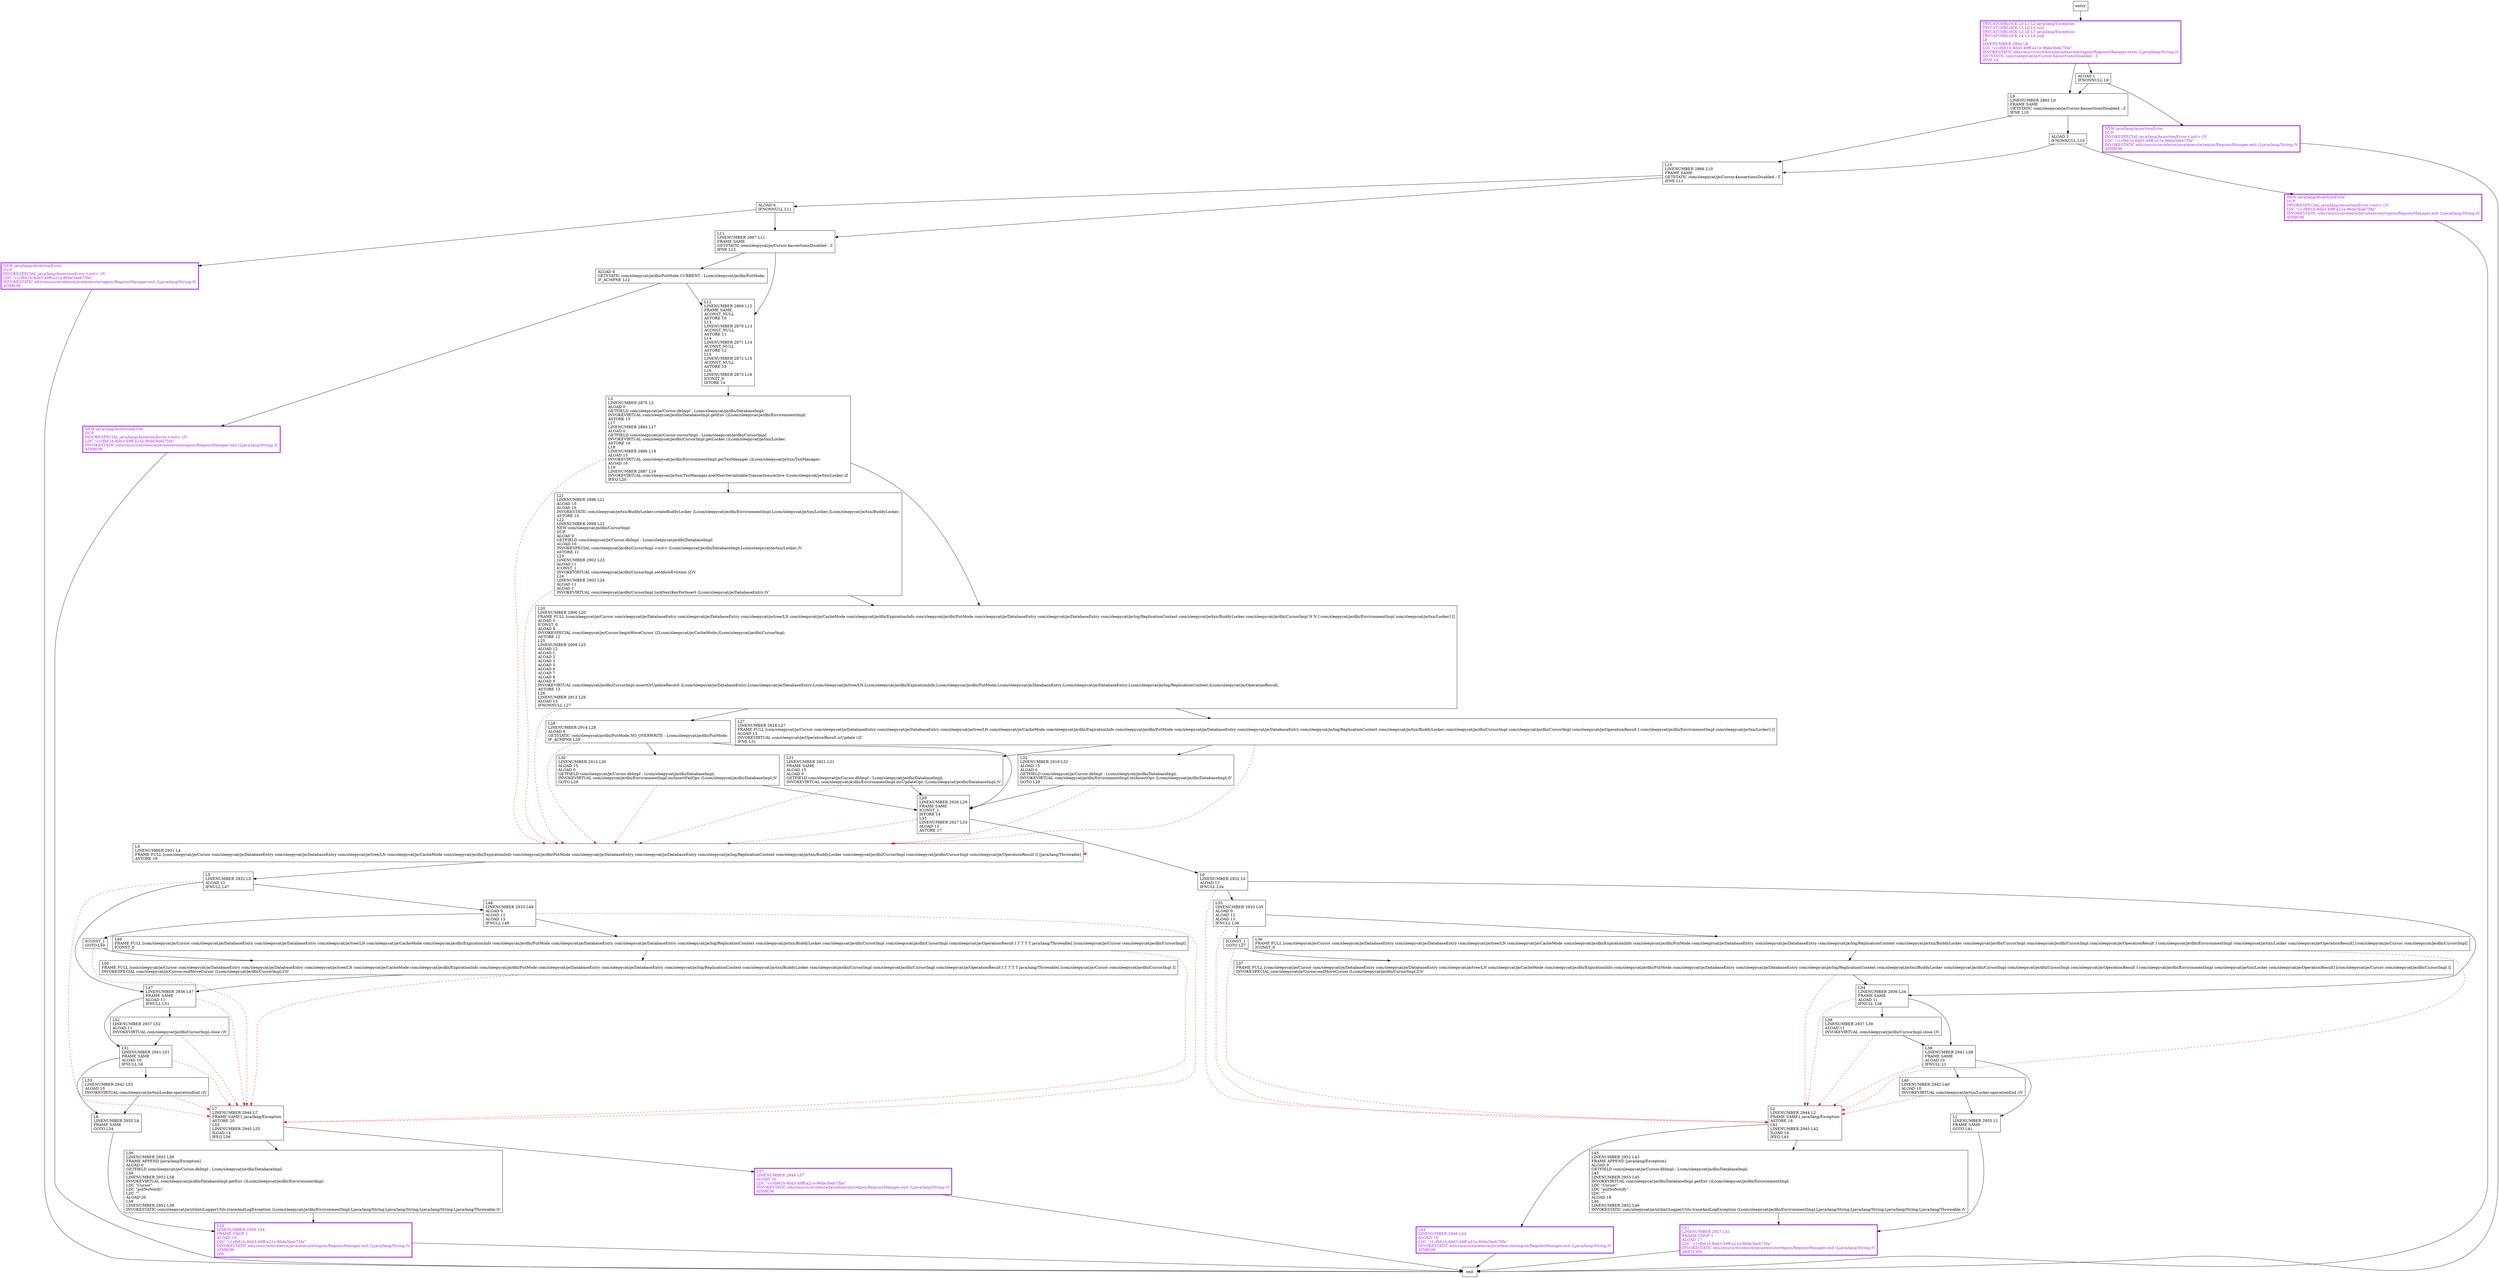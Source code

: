 digraph putNoNotify {
node [shape=record];
1177763958 [label="L52\lLINENUMBER 2937 L52\lALOAD 11\lINVOKEVIRTUAL com/sleepycat/je/dbi/CursorImpl.close ()V\l"];
803304084 [label="L54\lLINENUMBER 2956 L54\lFRAME CHOP 1\lALOAD 19\lLDC \"c1cfb61b-8dd3-49ff-a21e-96de3beb75fa\"\lINVOKESTATIC edu/cmu/cs/mvelezce/java/execute/region/RegionsManager.exit (Ljava/lang/String;)V\lATHROW\lL60\l"];
1509608085 [label="L11\lLINENUMBER 2867 L11\lFRAME SAME\lGETSTATIC com/sleepycat/je/Cursor.$assertionsDisabled : Z\lIFNE L12\l"];
1917412074 [label="ICONST_1\lGOTO L50\l"];
1045473735 [label="L1\lLINENUMBER 2955 L1\lFRAME SAME\lGOTO L41\l"];
1497570219 [label="L30\lLINENUMBER 2915 L30\lALOAD 15\lALOAD 0\lGETFIELD com/sleepycat/je/Cursor.dbImpl : Lcom/sleepycat/je/dbi/DatabaseImpl;\lINVOKEVIRTUAL com/sleepycat/je/dbi/EnvironmentImpl.incInsertFailOps (Lcom/sleepycat/je/dbi/DatabaseImpl;)V\lGOTO L29\l"];
1355455967 [label="L27\lLINENUMBER 2918 L27\lFRAME FULL [com/sleepycat/je/Cursor com/sleepycat/je/DatabaseEntry com/sleepycat/je/DatabaseEntry com/sleepycat/je/tree/LN com/sleepycat/je/CacheMode com/sleepycat/je/dbi/ExpirationInfo com/sleepycat/je/dbi/PutMode com/sleepycat/je/DatabaseEntry com/sleepycat/je/DatabaseEntry com/sleepycat/je/log/ReplicationContext com/sleepycat/je/txn/BuddyLocker com/sleepycat/je/dbi/CursorImpl com/sleepycat/je/dbi/CursorImpl com/sleepycat/je/OperationResult I com/sleepycat/je/dbi/EnvironmentImpl com/sleepycat/je/txn/Locker] []\lALOAD 13\lINVOKEVIRTUAL com/sleepycat/je/OperationResult.isUpdate ()Z\lIFNE L31\l"];
1150514735 [label="L36\lFRAME FULL [com/sleepycat/je/Cursor com/sleepycat/je/DatabaseEntry com/sleepycat/je/DatabaseEntry com/sleepycat/je/tree/LN com/sleepycat/je/CacheMode com/sleepycat/je/dbi/ExpirationInfo com/sleepycat/je/dbi/PutMode com/sleepycat/je/DatabaseEntry com/sleepycat/je/DatabaseEntry com/sleepycat/je/log/ReplicationContext com/sleepycat/je/txn/BuddyLocker com/sleepycat/je/dbi/CursorImpl com/sleepycat/je/dbi/CursorImpl com/sleepycat/je/OperationResult I com/sleepycat/je/dbi/EnvironmentImpl com/sleepycat/je/txn/Locker com/sleepycat/je/OperationResult] [com/sleepycat/je/Cursor com/sleepycat/je/dbi/CursorImpl]\lICONST_0\l"];
148118783 [label="L5\lLINENUMBER 2932 L5\lALOAD 12\lIFNULL L47\l"];
1120093395 [label="L12\lLINENUMBER 2869 L12\lFRAME SAME\lACONST_NULL\lASTORE 10\lL13\lLINENUMBER 2870 L13\lACONST_NULL\lASTORE 11\lL14\lLINENUMBER 2871 L14\lACONST_NULL\lASTORE 12\lL15\lLINENUMBER 2872 L15\lACONST_NULL\lASTORE 13\lL16\lLINENUMBER 2873 L16\lICONST_0\lISTORE 14\l"];
52662323 [label="L35\lLINENUMBER 2933 L35\lALOAD 0\lALOAD 12\lALOAD 13\lIFNULL L36\l"];
2071949388 [label="L47\lLINENUMBER 2936 L47\lFRAME SAME\lALOAD 11\lIFNULL L51\l"];
1964787099 [label="L0\lLINENUMBER 2932 L0\lALOAD 12\lIFNULL L34\l"];
801759606 [label="L9\lLINENUMBER 2865 L9\lFRAME SAME\lGETSTATIC com/sleepycat/je/Cursor.$assertionsDisabled : Z\lIFNE L10\l"];
978246764 [label="L40\lLINENUMBER 2942 L40\lALOAD 10\lINVOKEVIRTUAL com/sleepycat/je/txn/Locker.operationEnd ()V\l"];
1179559395 [label="L50\lFRAME FULL [com/sleepycat/je/Cursor com/sleepycat/je/DatabaseEntry com/sleepycat/je/DatabaseEntry com/sleepycat/je/tree/LN com/sleepycat/je/CacheMode com/sleepycat/je/dbi/ExpirationInfo com/sleepycat/je/dbi/PutMode com/sleepycat/je/DatabaseEntry com/sleepycat/je/DatabaseEntry com/sleepycat/je/log/ReplicationContext com/sleepycat/je/txn/BuddyLocker com/sleepycat/je/dbi/CursorImpl com/sleepycat/je/dbi/CursorImpl com/sleepycat/je/OperationResult I T T T T java/lang/Throwable] [com/sleepycat/je/Cursor com/sleepycat/je/dbi/CursorImpl I]\lINVOKESPECIAL com/sleepycat/je/Cursor.endMoveCursor (Lcom/sleepycat/je/dbi/CursorImpl;Z)V\l"];
1088663977 [label="L31\lLINENUMBER 2921 L31\lFRAME SAME\lALOAD 15\lALOAD 0\lGETFIELD com/sleepycat/je/Cursor.dbImpl : Lcom/sleepycat/je/dbi/DatabaseImpl;\lINVOKEVIRTUAL com/sleepycat/je/dbi/EnvironmentImpl.incUpdateOps (Lcom/sleepycat/je/dbi/DatabaseImpl;)V\l"];
1770206922 [label="L43\lLINENUMBER 2952 L43\lFRAME APPEND [java/lang/Exception]\lALOAD 0\lGETFIELD com/sleepycat/je/Cursor.dbImpl : Lcom/sleepycat/je/dbi/DatabaseImpl;\lL45\lLINENUMBER 2953 L45\lINVOKEVIRTUAL com/sleepycat/je/dbi/DatabaseImpl.getEnv ()Lcom/sleepycat/je/dbi/EnvironmentImpl;\lLDC \"Cursor\"\lLDC \"putNoNotify\"\lLDC \"\"\lALOAD 18\lL46\lLINENUMBER 2952 L46\lINVOKESTATIC com/sleepycat/je/utilint/LoggerUtils.traceAndLogException (Lcom/sleepycat/je/dbi/EnvironmentImpl;Ljava/lang/String;Ljava/lang/String;Ljava/lang/String;Ljava/lang/Throwable;)V\l"];
626316590 [label="L51\lLINENUMBER 2941 L51\lFRAME SAME\lALOAD 10\lIFNULL L6\l"];
409517762 [label="L10\lLINENUMBER 2866 L10\lFRAME SAME\lGETSTATIC com/sleepycat/je/Cursor.$assertionsDisabled : Z\lIFNE L11\l"];
1306693756 [label="NEW java/lang/AssertionError\lDUP\lINVOKESPECIAL java/lang/AssertionError.\<init\> ()V\lLDC \"c1cfb61b-8dd3-49ff-a21e-96de3beb75fa\"\lINVOKESTATIC edu/cmu/cs/mvelezce/java/execute/region/RegionsManager.exit (Ljava/lang/String;)V\lATHROW\l"];
2026516200 [label="ALOAD 3\lIFNONNULL L10\l"];
1123831231 [label="L34\lLINENUMBER 2936 L34\lFRAME SAME\lALOAD 11\lIFNULL L38\l"];
1886642452 [label="L56\lLINENUMBER 2952 L56\lFRAME APPEND [java/lang/Exception]\lALOAD 0\lGETFIELD com/sleepycat/je/Cursor.dbImpl : Lcom/sleepycat/je/dbi/DatabaseImpl;\lL58\lLINENUMBER 2953 L58\lINVOKEVIRTUAL com/sleepycat/je/dbi/DatabaseImpl.getEnv ()Lcom/sleepycat/je/dbi/EnvironmentImpl;\lLDC \"Cursor\"\lLDC \"putNoNotify\"\lLDC \"\"\lALOAD 20\lL59\lLINENUMBER 2952 L59\lINVOKESTATIC com/sleepycat/je/utilint/LoggerUtils.traceAndLogException (Lcom/sleepycat/je/dbi/EnvironmentImpl;Ljava/lang/String;Ljava/lang/String;Ljava/lang/String;Ljava/lang/Throwable;)V\l"];
271122841 [label="L7\lLINENUMBER 2944 L7\lFRAME SAME1 java/lang/Exception\lASTORE 20\lL55\lLINENUMBER 2945 L55\lILOAD 14\lIFEQ L56\l"];
330122480 [label="L44\lLINENUMBER 2946 L44\lALOAD 18\lLDC \"c1cfb61b-8dd3-49ff-a21e-96de3beb75fa\"\lINVOKESTATIC edu/cmu/cs/mvelezce/java/execute/region/RegionsManager.exit (Ljava/lang/String;)V\lATHROW\l"];
627194410 [label="L48\lLINENUMBER 2933 L48\lALOAD 0\lALOAD 12\lALOAD 13\lIFNULL L49\l"];
166895085 [label="L28\lLINENUMBER 2914 L28\lALOAD 6\lGETSTATIC com/sleepycat/je/dbi/PutMode.NO_OVERWRITE : Lcom/sleepycat/je/dbi/PutMode;\lIF_ACMPNE L29\l"];
1529791622 [label="L37\lFRAME FULL [com/sleepycat/je/Cursor com/sleepycat/je/DatabaseEntry com/sleepycat/je/DatabaseEntry com/sleepycat/je/tree/LN com/sleepycat/je/CacheMode com/sleepycat/je/dbi/ExpirationInfo com/sleepycat/je/dbi/PutMode com/sleepycat/je/DatabaseEntry com/sleepycat/je/DatabaseEntry com/sleepycat/je/log/ReplicationContext com/sleepycat/je/txn/BuddyLocker com/sleepycat/je/dbi/CursorImpl com/sleepycat/je/dbi/CursorImpl com/sleepycat/je/OperationResult I com/sleepycat/je/dbi/EnvironmentImpl com/sleepycat/je/txn/Locker com/sleepycat/je/OperationResult] [com/sleepycat/je/Cursor com/sleepycat/je/dbi/CursorImpl I]\lINVOKESPECIAL com/sleepycat/je/Cursor.endMoveCursor (Lcom/sleepycat/je/dbi/CursorImpl;Z)V\l"];
1075141264 [label="NEW java/lang/AssertionError\lDUP\lINVOKESPECIAL java/lang/AssertionError.\<init\> ()V\lLDC \"c1cfb61b-8dd3-49ff-a21e-96de3beb75fa\"\lINVOKESTATIC edu/cmu/cs/mvelezce/java/execute/region/RegionsManager.exit (Ljava/lang/String;)V\lATHROW\l"];
421585499 [label="ICONST_1\lGOTO L37\l"];
1697905899 [label="L38\lLINENUMBER 2941 L38\lFRAME SAME\lALOAD 10\lIFNULL L1\l"];
84431127 [label="L6\lLINENUMBER 2955 L6\lFRAME SAME\lGOTO L54\l"];
2065693673 [label="L39\lLINENUMBER 2937 L39\lALOAD 11\lINVOKEVIRTUAL com/sleepycat/je/dbi/CursorImpl.close ()V\l"];
1145305243 [label="L32\lLINENUMBER 2919 L32\lALOAD 15\lALOAD 0\lGETFIELD com/sleepycat/je/Cursor.dbImpl : Lcom/sleepycat/je/dbi/DatabaseImpl;\lINVOKEVIRTUAL com/sleepycat/je/dbi/EnvironmentImpl.incInsertOps (Lcom/sleepycat/je/dbi/DatabaseImpl;)V\lGOTO L29\l"];
871466455 [label="L4\lLINENUMBER 2931 L4\lFRAME FULL [com/sleepycat/je/Cursor com/sleepycat/je/DatabaseEntry com/sleepycat/je/DatabaseEntry com/sleepycat/je/tree/LN com/sleepycat/je/CacheMode com/sleepycat/je/dbi/ExpirationInfo com/sleepycat/je/dbi/PutMode com/sleepycat/je/DatabaseEntry com/sleepycat/je/DatabaseEntry com/sleepycat/je/log/ReplicationContext com/sleepycat/je/txn/BuddyLocker com/sleepycat/je/dbi/CursorImpl com/sleepycat/je/dbi/CursorImpl com/sleepycat/je/OperationResult I] [java/lang/Throwable]\lASTORE 19\l"];
131216276 [label="ALOAD 1\lIFNONNULL L9\l"];
401155415 [label="L41\lLINENUMBER 2927 L41\lFRAME CHOP 1\lALOAD 17\lLDC \"c1cfb61b-8dd3-49ff-a21e-96de3beb75fa\"\lINVOKESTATIC edu/cmu/cs/mvelezce/java/execute/region/RegionsManager.exit (Ljava/lang/String;)V\lARETURN\l"];
165848475 [label="ALOAD 6\lGETSTATIC com/sleepycat/je/dbi/PutMode.CURRENT : Lcom/sleepycat/je/dbi/PutMode;\lIF_ACMPNE L12\l"];
1372565211 [label="L20\lLINENUMBER 2906 L20\lFRAME FULL [com/sleepycat/je/Cursor com/sleepycat/je/DatabaseEntry com/sleepycat/je/DatabaseEntry com/sleepycat/je/tree/LN com/sleepycat/je/CacheMode com/sleepycat/je/dbi/ExpirationInfo com/sleepycat/je/dbi/PutMode com/sleepycat/je/DatabaseEntry com/sleepycat/je/DatabaseEntry com/sleepycat/je/log/ReplicationContext com/sleepycat/je/txn/BuddyLocker com/sleepycat/je/dbi/CursorImpl N N I com/sleepycat/je/dbi/EnvironmentImpl com/sleepycat/je/txn/Locker] []\lALOAD 0\lICONST_0\lALOAD 4\lINVOKESPECIAL com/sleepycat/je/Cursor.beginMoveCursor (ZLcom/sleepycat/je/CacheMode;)Lcom/sleepycat/je/dbi/CursorImpl;\lASTORE 12\lL25\lLINENUMBER 2909 L25\lALOAD 12\lALOAD 1\lALOAD 2\lALOAD 3\lALOAD 5\lALOAD 6\lALOAD 7\lALOAD 8\lALOAD 9\lINVOKEVIRTUAL com/sleepycat/je/dbi/CursorImpl.insertOrUpdateRecord (Lcom/sleepycat/je/DatabaseEntry;Lcom/sleepycat/je/DatabaseEntry;Lcom/sleepycat/je/tree/LN;Lcom/sleepycat/je/dbi/ExpirationInfo;Lcom/sleepycat/je/dbi/PutMode;Lcom/sleepycat/je/DatabaseEntry;Lcom/sleepycat/je/DatabaseEntry;Lcom/sleepycat/je/log/ReplicationContext;)Lcom/sleepycat/je/OperationResult;\lASTORE 13\lL26\lLINENUMBER 2913 L26\lALOAD 13\lIFNONNULL L27\l"];
481537372 [label="L53\lLINENUMBER 2942 L53\lALOAD 10\lINVOKEVIRTUAL com/sleepycat/je/txn/Locker.operationEnd ()V\l"];
1938667502 [label="L57\lLINENUMBER 2946 L57\lALOAD 20\lLDC \"c1cfb61b-8dd3-49ff-a21e-96de3beb75fa\"\lINVOKESTATIC edu/cmu/cs/mvelezce/java/execute/region/RegionsManager.exit (Ljava/lang/String;)V\lATHROW\l"];
1293751454 [label="L21\lLINENUMBER 2896 L21\lALOAD 15\lALOAD 16\lINVOKESTATIC com/sleepycat/je/txn/BuddyLocker.createBuddyLocker (Lcom/sleepycat/je/dbi/EnvironmentImpl;Lcom/sleepycat/je/txn/Locker;)Lcom/sleepycat/je/txn/BuddyLocker;\lASTORE 10\lL22\lLINENUMBER 2899 L22\lNEW com/sleepycat/je/dbi/CursorImpl\lDUP\lALOAD 0\lGETFIELD com/sleepycat/je/Cursor.dbImpl : Lcom/sleepycat/je/dbi/DatabaseImpl;\lALOAD 10\lINVOKESPECIAL com/sleepycat/je/dbi/CursorImpl.\<init\> (Lcom/sleepycat/je/dbi/DatabaseImpl;Lcom/sleepycat/je/txn/Locker;)V\lASTORE 11\lL23\lLINENUMBER 2902 L23\lALOAD 11\lICONST_1\lINVOKEVIRTUAL com/sleepycat/je/dbi/CursorImpl.setAllowEviction (Z)V\lL24\lLINENUMBER 2903 L24\lALOAD 11\lALOAD 1\lINVOKEVIRTUAL com/sleepycat/je/dbi/CursorImpl.lockNextKeyForInsert (Lcom/sleepycat/je/DatabaseEntry;)V\l"];
2063529471 [label="L2\lLINENUMBER 2944 L2\lFRAME SAME1 java/lang/Exception\lASTORE 18\lL42\lLINENUMBER 2945 L42\lILOAD 14\lIFEQ L43\l"];
70908542 [label="ALOAD 6\lIFNONNULL L11\l"];
1846738166 [label="NEW java/lang/AssertionError\lDUP\lINVOKESPECIAL java/lang/AssertionError.\<init\> ()V\lLDC \"c1cfb61b-8dd3-49ff-a21e-96de3beb75fa\"\lINVOKESTATIC edu/cmu/cs/mvelezce/java/execute/region/RegionsManager.exit (Ljava/lang/String;)V\lATHROW\l"];
1886261804 [label="NEW java/lang/AssertionError\lDUP\lINVOKESPECIAL java/lang/AssertionError.\<init\> ()V\lLDC \"c1cfb61b-8dd3-49ff-a21e-96de3beb75fa\"\lINVOKESTATIC edu/cmu/cs/mvelezce/java/execute/region/RegionsManager.exit (Ljava/lang/String;)V\lATHROW\l"];
618019915 [label="L3\lLINENUMBER 2876 L3\lALOAD 0\lGETFIELD com/sleepycat/je/Cursor.dbImpl : Lcom/sleepycat/je/dbi/DatabaseImpl;\lINVOKEVIRTUAL com/sleepycat/je/dbi/DatabaseImpl.getEnv ()Lcom/sleepycat/je/dbi/EnvironmentImpl;\lASTORE 15\lL17\lLINENUMBER 2884 L17\lALOAD 0\lGETFIELD com/sleepycat/je/Cursor.cursorImpl : Lcom/sleepycat/je/dbi/CursorImpl;\lINVOKEVIRTUAL com/sleepycat/je/dbi/CursorImpl.getLocker ()Lcom/sleepycat/je/txn/Locker;\lASTORE 16\lL18\lLINENUMBER 2886 L18\lALOAD 15\lINVOKEVIRTUAL com/sleepycat/je/dbi/EnvironmentImpl.getTxnManager ()Lcom/sleepycat/je/txn/TxnManager;\lALOAD 16\lL19\lLINENUMBER 2887 L19\lINVOKEVIRTUAL com/sleepycat/je/txn/TxnManager.areOtherSerializableTransactionsActive (Lcom/sleepycat/je/txn/Locker;)Z\lIFEQ L20\l"];
42742039 [label="L49\lFRAME FULL [com/sleepycat/je/Cursor com/sleepycat/je/DatabaseEntry com/sleepycat/je/DatabaseEntry com/sleepycat/je/tree/LN com/sleepycat/je/CacheMode com/sleepycat/je/dbi/ExpirationInfo com/sleepycat/je/dbi/PutMode com/sleepycat/je/DatabaseEntry com/sleepycat/je/DatabaseEntry com/sleepycat/je/log/ReplicationContext com/sleepycat/je/txn/BuddyLocker com/sleepycat/je/dbi/CursorImpl com/sleepycat/je/dbi/CursorImpl com/sleepycat/je/OperationResult I T T T T java/lang/Throwable] [com/sleepycat/je/Cursor com/sleepycat/je/dbi/CursorImpl]\lICONST_0\l"];
1504766171 [label="TRYCATCHBLOCK L0 L1 L2 java/lang/Exception\lTRYCATCHBLOCK L3 L0 L4 null\lTRYCATCHBLOCK L5 L6 L7 java/lang/Exception\lTRYCATCHBLOCK L4 L5 L4 null\lL8\lLINENUMBER 2864 L8\lLDC \"c1cfb61b-8dd3-49ff-a21e-96de3beb75fa\"\lINVOKESTATIC edu/cmu/cs/mvelezce/java/execute/region/RegionsManager.enter (Ljava/lang/String;)V\lGETSTATIC com/sleepycat/je/Cursor.$assertionsDisabled : Z\lIFNE L9\l"];
1977014972 [label="L29\lLINENUMBER 2926 L29\lFRAME SAME\lICONST_1\lISTORE 14\lL33\lLINENUMBER 2927 L33\lALOAD 13\lASTORE 17\l"];
entry;
exit;
1177763958 -> 626316590
1177763958 -> 271122841 [style=dashed, color=red]
803304084 -> exit
1509608085 -> 1120093395
1509608085 -> 165848475
1917412074 -> 271122841 [style=dashed, color=red]
1917412074 -> 1179559395
1045473735 -> 401155415
1497570219 -> 871466455 [style=dashed, color=red]
1497570219 -> 1977014972
1355455967 -> 1145305243
1355455967 -> 871466455 [style=dashed, color=red]
1355455967 -> 1088663977
1150514735 -> 2063529471 [style=dashed, color=red]
1150514735 -> 1529791622
148118783 -> 271122841 [style=dashed, color=red]
148118783 -> 2071949388
148118783 -> 627194410
1120093395 -> 618019915
52662323 -> 1150514735
52662323 -> 421585499
52662323 -> 2063529471 [style=dashed, color=red]
2071949388 -> 1177763958
2071949388 -> 626316590
2071949388 -> 271122841 [style=dashed, color=red]
1964787099 -> 52662323
1964787099 -> 2063529471 [style=dashed, color=red]
1964787099 -> 1123831231
801759606 -> 409517762
801759606 -> 2026516200
978246764 -> 2063529471 [style=dashed, color=red]
978246764 -> 1045473735
1179559395 -> 271122841 [style=dashed, color=red]
1179559395 -> 2071949388
1088663977 -> 871466455 [style=dashed, color=red]
1088663977 -> 1977014972
1770206922 -> 401155415
626316590 -> 481537372
626316590 -> 271122841 [style=dashed, color=red]
626316590 -> 84431127
409517762 -> 70908542
409517762 -> 1509608085
1306693756 -> exit
2026516200 -> 1846738166
2026516200 -> 409517762
1123831231 -> 1697905899
1123831231 -> 2065693673
1123831231 -> 2063529471 [style=dashed, color=red]
entry -> 1504766171
1886642452 -> 803304084
271122841 -> 1938667502
271122841 -> 1886642452
330122480 -> exit
627194410 -> 271122841 [style=dashed, color=red]
627194410 -> 1917412074
627194410 -> 42742039
166895085 -> 1497570219
166895085 -> 871466455 [style=dashed, color=red]
166895085 -> 1977014972
1529791622 -> 2063529471 [style=dashed, color=red]
1529791622 -> 1123831231
1075141264 -> exit
421585499 -> 2063529471 [style=dashed, color=red]
421585499 -> 1529791622
1697905899 -> 978246764
1697905899 -> 2063529471 [style=dashed, color=red]
1697905899 -> 1045473735
84431127 -> 803304084
2065693673 -> 1697905899
2065693673 -> 2063529471 [style=dashed, color=red]
1145305243 -> 871466455 [style=dashed, color=red]
1145305243 -> 1977014972
871466455 -> 148118783
871466455 -> 871466455 [style=dashed, color=red]
131216276 -> 1075141264
131216276 -> 801759606
401155415 -> exit
165848475 -> 1120093395
165848475 -> 1306693756
1372565211 -> 1355455967
1372565211 -> 871466455 [style=dashed, color=red]
1372565211 -> 166895085
481537372 -> 271122841 [style=dashed, color=red]
481537372 -> 84431127
1938667502 -> exit
1293751454 -> 1372565211
1293751454 -> 871466455 [style=dashed, color=red]
2063529471 -> 330122480
2063529471 -> 1770206922
70908542 -> 1509608085
70908542 -> 1886261804
1846738166 -> exit
1886261804 -> exit
618019915 -> 1372565211
618019915 -> 1293751454
618019915 -> 871466455 [style=dashed, color=red]
42742039 -> 271122841 [style=dashed, color=red]
42742039 -> 1179559395
1504766171 -> 801759606
1504766171 -> 131216276
1977014972 -> 1964787099
1977014972 -> 871466455 [style=dashed, color=red]
1075141264[fontcolor="purple", penwidth=3, color="purple"];
1938667502[fontcolor="purple", penwidth=3, color="purple"];
803304084[fontcolor="purple", penwidth=3, color="purple"];
330122480[fontcolor="purple", penwidth=3, color="purple"];
1846738166[fontcolor="purple", penwidth=3, color="purple"];
1306693756[fontcolor="purple", penwidth=3, color="purple"];
401155415[fontcolor="purple", penwidth=3, color="purple"];
1504766171[fontcolor="purple", penwidth=3, color="purple"];
1886261804[fontcolor="purple", penwidth=3, color="purple"];
}
